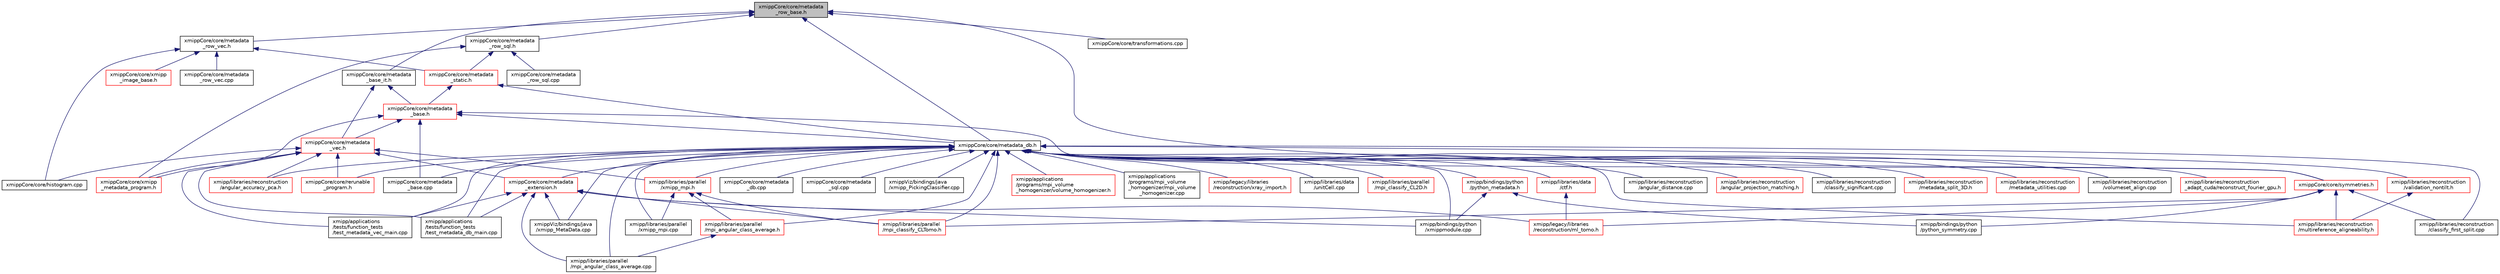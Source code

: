 digraph "xmippCore/core/metadata_row_base.h"
{
  edge [fontname="Helvetica",fontsize="10",labelfontname="Helvetica",labelfontsize="10"];
  node [fontname="Helvetica",fontsize="10",shape=record];
  Node10 [label="xmippCore/core/metadata\l_row_base.h",height=0.2,width=0.4,color="black", fillcolor="grey75", style="filled", fontcolor="black"];
  Node10 -> Node11 [dir="back",color="midnightblue",fontsize="10",style="solid",fontname="Helvetica"];
  Node11 [label="xmippCore/core/metadata\l_row_vec.h",height=0.2,width=0.4,color="black", fillcolor="white", style="filled",URL="$metadata__row__vec_8h.html"];
  Node11 -> Node12 [dir="back",color="midnightblue",fontsize="10",style="solid",fontname="Helvetica"];
  Node12 [label="xmippCore/core/xmipp\l_image_base.h",height=0.2,width=0.4,color="red", fillcolor="white", style="filled",URL="$xmipp__image__base_8h.html"];
  Node11 -> Node693 [dir="back",color="midnightblue",fontsize="10",style="solid",fontname="Helvetica"];
  Node693 [label="xmippCore/core/metadata\l_static.h",height=0.2,width=0.4,color="red", fillcolor="white", style="filled",URL="$metadata__static_8h.html"];
  Node693 -> Node694 [dir="back",color="midnightblue",fontsize="10",style="solid",fontname="Helvetica"];
  Node694 [label="xmippCore/core/metadata\l_base.h",height=0.2,width=0.4,color="red", fillcolor="white", style="filled",URL="$metadata__base_8h.html"];
  Node694 -> Node697 [dir="back",color="midnightblue",fontsize="10",style="solid",fontname="Helvetica"];
  Node697 [label="xmippCore/core/metadata\l_vec.h",height=0.2,width=0.4,color="red", fillcolor="white", style="filled",URL="$metadata__vec_8h.html"];
  Node697 -> Node628 [dir="back",color="midnightblue",fontsize="10",style="solid",fontname="Helvetica"];
  Node628 [label="xmipp/applications\l/tests/function_tests\l/test_metadata_db_main.cpp",height=0.2,width=0.4,color="black", fillcolor="white", style="filled",URL="$test__metadata__db__main_8cpp.html"];
  Node697 -> Node629 [dir="back",color="midnightblue",fontsize="10",style="solid",fontname="Helvetica"];
  Node629 [label="xmipp/applications\l/tests/function_tests\l/test_metadata_vec_main.cpp",height=0.2,width=0.4,color="black", fillcolor="white", style="filled",URL="$test__metadata__vec__main_8cpp.html"];
  Node697 -> Node722 [dir="back",color="midnightblue",fontsize="10",style="solid",fontname="Helvetica"];
  Node722 [label="xmipp/libraries/parallel\l/xmipp_mpi.h",height=0.2,width=0.4,color="red", fillcolor="white", style="filled",URL="$xmipp__mpi_8h.html"];
  Node722 -> Node506 [dir="back",color="midnightblue",fontsize="10",style="solid",fontname="Helvetica"];
  Node506 [label="xmipp/libraries/parallel\l/mpi_angular_class_average.h",height=0.2,width=0.4,color="red", fillcolor="white", style="filled",URL="$mpi__angular__class__average_8h.html"];
  Node506 -> Node508 [dir="back",color="midnightblue",fontsize="10",style="solid",fontname="Helvetica"];
  Node508 [label="xmipp/libraries/parallel\l/mpi_angular_class_average.cpp",height=0.2,width=0.4,color="black", fillcolor="white", style="filled",URL="$mpi__angular__class__average_8cpp.html"];
  Node722 -> Node180 [dir="back",color="midnightblue",fontsize="10",style="solid",fontname="Helvetica"];
  Node180 [label="xmipp/libraries/parallel\l/mpi_classify_CLTomo.h",height=0.2,width=0.4,color="red", fillcolor="white", style="filled",URL="$mpi__classify__CLTomo_8h.html"];
  Node722 -> Node745 [dir="back",color="midnightblue",fontsize="10",style="solid",fontname="Helvetica"];
  Node745 [label="xmipp/libraries/parallel\l/xmipp_mpi.cpp",height=0.2,width=0.4,color="black", fillcolor="white", style="filled",URL="$xmipp__mpi_8cpp.html"];
  Node697 -> Node515 [dir="back",color="midnightblue",fontsize="10",style="solid",fontname="Helvetica"];
  Node515 [label="xmipp/libraries/reconstruction\l/angular_accuracy_pca.h",height=0.2,width=0.4,color="red", fillcolor="white", style="filled",URL="$angular__accuracy__pca_8h.html"];
  Node697 -> Node627 [dir="back",color="midnightblue",fontsize="10",style="solid",fontname="Helvetica"];
  Node627 [label="xmippCore/core/metadata\l_extension.h",height=0.2,width=0.4,color="red", fillcolor="white", style="filled",URL="$metadata__extension_8h.html"];
  Node627 -> Node628 [dir="back",color="midnightblue",fontsize="10",style="solid",fontname="Helvetica"];
  Node627 -> Node629 [dir="back",color="midnightblue",fontsize="10",style="solid",fontname="Helvetica"];
  Node627 -> Node349 [dir="back",color="midnightblue",fontsize="10",style="solid",fontname="Helvetica"];
  Node349 [label="xmipp/bindings/python\l/xmippmodule.cpp",height=0.2,width=0.4,color="black", fillcolor="white", style="filled",URL="$xmippmodule_8cpp.html"];
  Node627 -> Node85 [dir="back",color="midnightblue",fontsize="10",style="solid",fontname="Helvetica"];
  Node85 [label="xmipp/legacy/libraries\l/reconstruction/ml_tomo.h",height=0.2,width=0.4,color="red", fillcolor="white", style="filled",URL="$ml__tomo_8h.html"];
  Node627 -> Node508 [dir="back",color="midnightblue",fontsize="10",style="solid",fontname="Helvetica"];
  Node627 -> Node180 [dir="back",color="midnightblue",fontsize="10",style="solid",fontname="Helvetica"];
  Node627 -> Node648 [dir="back",color="midnightblue",fontsize="10",style="solid",fontname="Helvetica"];
  Node648 [label="xmippViz/bindings/java\l/xmipp_MetaData.cpp",height=0.2,width=0.4,color="black", fillcolor="white", style="filled",URL="$bindings_2java_2xmipp__MetaData_8cpp.html"];
  Node697 -> Node778 [dir="back",color="midnightblue",fontsize="10",style="solid",fontname="Helvetica"];
  Node778 [label="xmippCore/core/histogram.cpp",height=0.2,width=0.4,color="black", fillcolor="white", style="filled",URL="$histogram_8cpp.html"];
  Node697 -> Node779 [dir="back",color="midnightblue",fontsize="10",style="solid",fontname="Helvetica"];
  Node779 [label="xmippCore/core/rerunable\l_program.h",height=0.2,width=0.4,color="red", fillcolor="white", style="filled",URL="$rerunable__program_8h.html"];
  Node697 -> Node783 [dir="back",color="midnightblue",fontsize="10",style="solid",fontname="Helvetica"];
  Node783 [label="xmippCore/core/xmipp\l_metadata_program.h",height=0.2,width=0.4,color="red", fillcolor="white", style="filled",URL="$xmipp__metadata__program_8h.html"];
  Node694 -> Node800 [dir="back",color="midnightblue",fontsize="10",style="solid",fontname="Helvetica"];
  Node800 [label="xmippCore/core/metadata_db.h",height=0.2,width=0.4,color="black", fillcolor="white", style="filled",URL="$metadata__db_8h.html"];
  Node800 -> Node344 [dir="back",color="midnightblue",fontsize="10",style="solid",fontname="Helvetica"];
  Node344 [label="xmipp/applications\l/programs/mpi_volume\l_homogenizer/volume_homogenizer.h",height=0.2,width=0.4,color="red", fillcolor="white", style="filled",URL="$volume__homogenizer_8h.html"];
  Node800 -> Node346 [dir="back",color="midnightblue",fontsize="10",style="solid",fontname="Helvetica"];
  Node346 [label="xmipp/applications\l/programs/mpi_volume\l_homogenizer/mpi_volume\l_homogenizer.cpp",height=0.2,width=0.4,color="black", fillcolor="white", style="filled",URL="$mpi__volume__homogenizer_8cpp.html"];
  Node800 -> Node628 [dir="back",color="midnightblue",fontsize="10",style="solid",fontname="Helvetica"];
  Node800 -> Node629 [dir="back",color="midnightblue",fontsize="10",style="solid",fontname="Helvetica"];
  Node800 -> Node801 [dir="back",color="midnightblue",fontsize="10",style="solid",fontname="Helvetica"];
  Node801 [label="xmipp/bindings/python\l/python_metadata.h",height=0.2,width=0.4,color="red", fillcolor="white", style="filled",URL="$python__metadata_8h.html"];
  Node801 -> Node803 [dir="back",color="midnightblue",fontsize="10",style="solid",fontname="Helvetica"];
  Node803 [label="xmipp/bindings/python\l/python_symmetry.cpp",height=0.2,width=0.4,color="black", fillcolor="white", style="filled",URL="$python__symmetry_8cpp.html"];
  Node801 -> Node349 [dir="back",color="midnightblue",fontsize="10",style="solid",fontname="Helvetica"];
  Node800 -> Node349 [dir="back",color="midnightblue",fontsize="10",style="solid",fontname="Helvetica"];
  Node800 -> Node115 [dir="back",color="midnightblue",fontsize="10",style="solid",fontname="Helvetica"];
  Node115 [label="xmipp/legacy/libraries\l/reconstruction/xray_import.h",height=0.2,width=0.4,color="red", fillcolor="white", style="filled",URL="$xray__import_8h.html"];
  Node800 -> Node805 [dir="back",color="midnightblue",fontsize="10",style="solid",fontname="Helvetica"];
  Node805 [label="xmipp/libraries/data\l/ctf.h",height=0.2,width=0.4,color="red", fillcolor="white", style="filled",URL="$ctf_8h.html"];
  Node805 -> Node85 [dir="back",color="midnightblue",fontsize="10",style="solid",fontname="Helvetica"];
  Node800 -> Node492 [dir="back",color="midnightblue",fontsize="10",style="solid",fontname="Helvetica"];
  Node492 [label="xmipp/libraries/data\l/unitCell.cpp",height=0.2,width=0.4,color="black", fillcolor="white", style="filled",URL="$unitCell_8cpp.html"];
  Node800 -> Node506 [dir="back",color="midnightblue",fontsize="10",style="solid",fontname="Helvetica"];
  Node800 -> Node508 [dir="back",color="midnightblue",fontsize="10",style="solid",fontname="Helvetica"];
  Node800 -> Node807 [dir="back",color="midnightblue",fontsize="10",style="solid",fontname="Helvetica"];
  Node807 [label="xmipp/libraries/parallel\l/mpi_classify_CL2D.h",height=0.2,width=0.4,color="red", fillcolor="white", style="filled",URL="$mpi__classify__CL2D_8h.html"];
  Node800 -> Node722 [dir="back",color="midnightblue",fontsize="10",style="solid",fontname="Helvetica"];
  Node800 -> Node180 [dir="back",color="midnightblue",fontsize="10",style="solid",fontname="Helvetica"];
  Node800 -> Node745 [dir="back",color="midnightblue",fontsize="10",style="solid",fontname="Helvetica"];
  Node800 -> Node515 [dir="back",color="midnightblue",fontsize="10",style="solid",fontname="Helvetica"];
  Node800 -> Node755 [dir="back",color="midnightblue",fontsize="10",style="solid",fontname="Helvetica"];
  Node755 [label="xmipp/libraries/reconstruction\l/angular_distance.cpp",height=0.2,width=0.4,color="black", fillcolor="white", style="filled",URL="$angular__distance_8cpp.html"];
  Node800 -> Node809 [dir="back",color="midnightblue",fontsize="10",style="solid",fontname="Helvetica"];
  Node809 [label="xmipp/libraries/reconstruction\l/angular_projection_matching.h",height=0.2,width=0.4,color="red", fillcolor="white", style="filled",URL="$angular__projection__matching_8h.html"];
  Node800 -> Node206 [dir="back",color="midnightblue",fontsize="10",style="solid",fontname="Helvetica"];
  Node206 [label="xmipp/libraries/reconstruction\l/classify_first_split.cpp",height=0.2,width=0.4,color="black", fillcolor="white", style="filled",URL="$classify__first__split_8cpp.html"];
  Node800 -> Node207 [dir="back",color="midnightblue",fontsize="10",style="solid",fontname="Helvetica"];
  Node207 [label="xmipp/libraries/reconstruction\l/classify_significant.cpp",height=0.2,width=0.4,color="black", fillcolor="white", style="filled",URL="$classify__significant_8cpp.html"];
  Node800 -> Node811 [dir="back",color="midnightblue",fontsize="10",style="solid",fontname="Helvetica"];
  Node811 [label="xmipp/libraries/reconstruction\l/metadata_split_3D.h",height=0.2,width=0.4,color="red", fillcolor="white", style="filled",URL="$metadata__split__3D_8h.html"];
  Node800 -> Node813 [dir="back",color="midnightblue",fontsize="10",style="solid",fontname="Helvetica"];
  Node813 [label="xmipp/libraries/reconstruction\l/metadata_utilities.cpp",height=0.2,width=0.4,color="red", fillcolor="white", style="filled",URL="$metadata__utilities_8cpp.html"];
  Node800 -> Node815 [dir="back",color="midnightblue",fontsize="10",style="solid",fontname="Helvetica"];
  Node815 [label="xmipp/libraries/reconstruction\l/validation_nontilt.h",height=0.2,width=0.4,color="red", fillcolor="white", style="filled",URL="$validation__nontilt_8h.html"];
  Node815 -> Node234 [dir="back",color="midnightblue",fontsize="10",style="solid",fontname="Helvetica"];
  Node234 [label="xmipp/libraries/reconstruction\l/multireference_aligneability.h",height=0.2,width=0.4,color="red", fillcolor="white", style="filled",URL="$multireference__aligneability_8h.html"];
  Node800 -> Node234 [dir="back",color="midnightblue",fontsize="10",style="solid",fontname="Helvetica"];
  Node800 -> Node782 [dir="back",color="midnightblue",fontsize="10",style="solid",fontname="Helvetica"];
  Node782 [label="xmipp/libraries/reconstruction\l/volumeset_align.cpp",height=0.2,width=0.4,color="black", fillcolor="white", style="filled",URL="$volumeset__align_8cpp.html"];
  Node800 -> Node335 [dir="back",color="midnightblue",fontsize="10",style="solid",fontname="Helvetica"];
  Node335 [label="xmipp/libraries/reconstruction\l_adapt_cuda/reconstruct_fourier_gpu.h",height=0.2,width=0.4,color="red", fillcolor="white", style="filled",URL="$reconstruct__fourier__gpu_8h.html"];
  Node800 -> Node627 [dir="back",color="midnightblue",fontsize="10",style="solid",fontname="Helvetica"];
  Node800 -> Node654 [dir="back",color="midnightblue",fontsize="10",style="solid",fontname="Helvetica"];
  Node654 [label="xmippCore/core/metadata\l_base.cpp",height=0.2,width=0.4,color="black", fillcolor="white", style="filled",URL="$metadata__base_8cpp.html"];
  Node800 -> Node655 [dir="back",color="midnightblue",fontsize="10",style="solid",fontname="Helvetica"];
  Node655 [label="xmippCore/core/metadata\l_db.cpp",height=0.2,width=0.4,color="black", fillcolor="white", style="filled",URL="$metadata__db_8cpp.html"];
  Node800 -> Node818 [dir="back",color="midnightblue",fontsize="10",style="solid",fontname="Helvetica"];
  Node818 [label="xmippCore/core/metadata\l_sql.cpp",height=0.2,width=0.4,color="black", fillcolor="white", style="filled",URL="$metadata__sql_8cpp.html"];
  Node800 -> Node779 [dir="back",color="midnightblue",fontsize="10",style="solid",fontname="Helvetica"];
  Node800 -> Node648 [dir="back",color="midnightblue",fontsize="10",style="solid",fontname="Helvetica"];
  Node800 -> Node433 [dir="back",color="midnightblue",fontsize="10",style="solid",fontname="Helvetica"];
  Node433 [label="xmippViz/bindings/java\l/xmipp_PickingClassifier.cpp",height=0.2,width=0.4,color="black", fillcolor="white", style="filled",URL="$xmipp__PickingClassifier_8cpp.html"];
  Node694 -> Node819 [dir="back",color="midnightblue",fontsize="10",style="solid",fontname="Helvetica"];
  Node819 [label="xmippCore/core/symmetries.h",height=0.2,width=0.4,color="red", fillcolor="white", style="filled",URL="$ore_2core_2symmetries_8h.html"];
  Node819 -> Node803 [dir="back",color="midnightblue",fontsize="10",style="solid",fontname="Helvetica"];
  Node819 -> Node85 [dir="back",color="midnightblue",fontsize="10",style="solid",fontname="Helvetica"];
  Node819 -> Node180 [dir="back",color="midnightblue",fontsize="10",style="solid",fontname="Helvetica"];
  Node819 -> Node206 [dir="back",color="midnightblue",fontsize="10",style="solid",fontname="Helvetica"];
  Node819 -> Node234 [dir="back",color="midnightblue",fontsize="10",style="solid",fontname="Helvetica"];
  Node694 -> Node654 [dir="back",color="midnightblue",fontsize="10",style="solid",fontname="Helvetica"];
  Node694 -> Node783 [dir="back",color="midnightblue",fontsize="10",style="solid",fontname="Helvetica"];
  Node693 -> Node800 [dir="back",color="midnightblue",fontsize="10",style="solid",fontname="Helvetica"];
  Node11 -> Node778 [dir="back",color="midnightblue",fontsize="10",style="solid",fontname="Helvetica"];
  Node11 -> Node837 [dir="back",color="midnightblue",fontsize="10",style="solid",fontname="Helvetica"];
  Node837 [label="xmippCore/core/metadata\l_row_vec.cpp",height=0.2,width=0.4,color="black", fillcolor="white", style="filled",URL="$metadata__row__vec_8cpp.html"];
  Node10 -> Node838 [dir="back",color="midnightblue",fontsize="10",style="solid",fontname="Helvetica"];
  Node838 [label="xmippCore/core/metadata\l_base_it.h",height=0.2,width=0.4,color="black", fillcolor="white", style="filled",URL="$metadata__base__it_8h.html"];
  Node838 -> Node694 [dir="back",color="midnightblue",fontsize="10",style="solid",fontname="Helvetica"];
  Node838 -> Node697 [dir="back",color="midnightblue",fontsize="10",style="solid",fontname="Helvetica"];
  Node10 -> Node839 [dir="back",color="midnightblue",fontsize="10",style="solid",fontname="Helvetica"];
  Node839 [label="xmippCore/core/metadata\l_row_sql.h",height=0.2,width=0.4,color="black", fillcolor="white", style="filled",URL="$metadata__row__sql_8h.html"];
  Node839 -> Node693 [dir="back",color="midnightblue",fontsize="10",style="solid",fontname="Helvetica"];
  Node839 -> Node840 [dir="back",color="midnightblue",fontsize="10",style="solid",fontname="Helvetica"];
  Node840 [label="xmippCore/core/metadata\l_row_sql.cpp",height=0.2,width=0.4,color="black", fillcolor="white", style="filled",URL="$metadata__row__sql_8cpp.html"];
  Node839 -> Node783 [dir="back",color="midnightblue",fontsize="10",style="solid",fontname="Helvetica"];
  Node10 -> Node800 [dir="back",color="midnightblue",fontsize="10",style="solid",fontname="Helvetica"];
  Node10 -> Node819 [dir="back",color="midnightblue",fontsize="10",style="solid",fontname="Helvetica"];
  Node10 -> Node841 [dir="back",color="midnightblue",fontsize="10",style="solid",fontname="Helvetica"];
  Node841 [label="xmippCore/core/transformations.cpp",height=0.2,width=0.4,color="black", fillcolor="white", style="filled",URL="$transformations_8cpp.html"];
}
